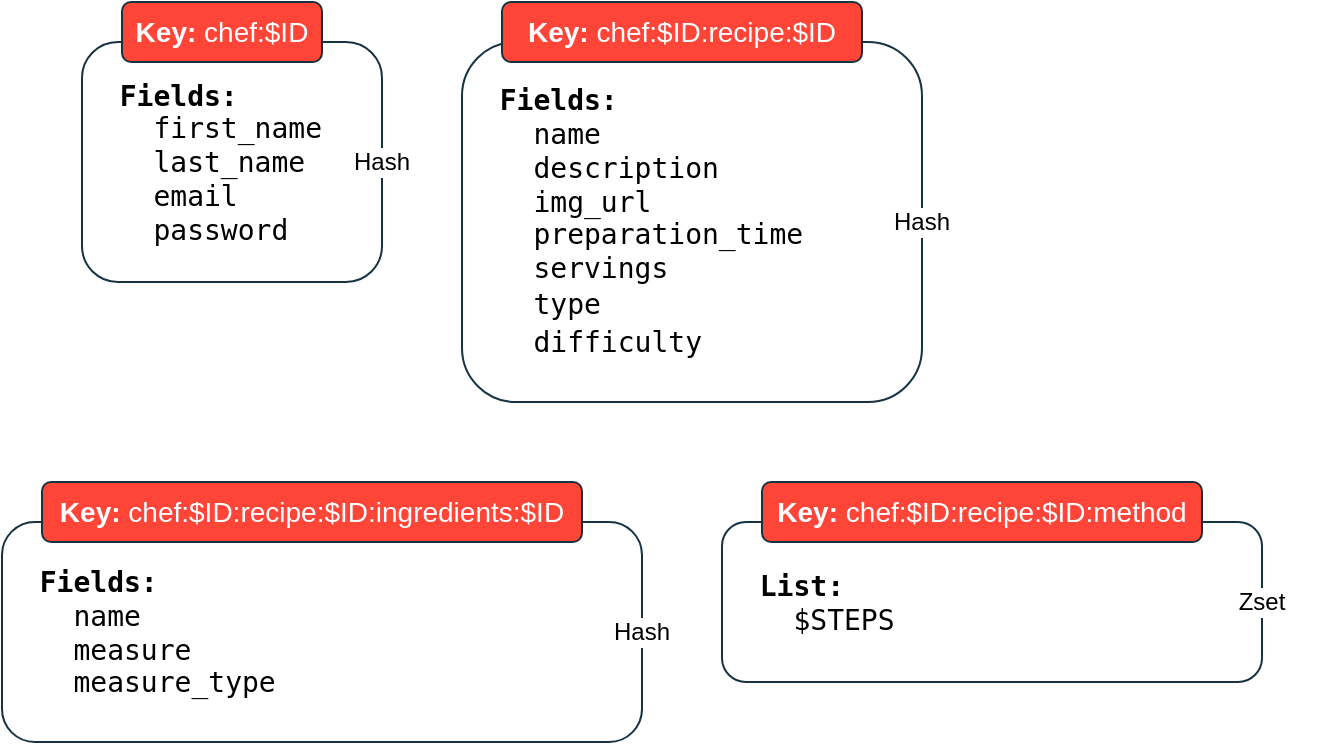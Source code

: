 <mxfile version="28.0.6">
  <diagram name="Page-1" id="hq2FY4amXDsmqVs34_8E">
    <mxGraphModel dx="1426" dy="848" grid="1" gridSize="10" guides="1" tooltips="1" connect="1" arrows="1" fold="1" page="1" pageScale="1" pageWidth="850" pageHeight="1100" math="0" shadow="0">
      <root>
        <mxCell id="0" />
        <mxCell id="1" parent="0" />
        <mxCell id="zkLwLK50BTaEUmzzBnkF-3" value="&lt;div style=&quot;font-family: &amp;quot;Droid Sans Mono&amp;quot;, &amp;quot;monospace&amp;quot;, monospace; font-size: 14px; white-space: pre;&quot;&gt;&lt;span style=&quot;background-color: rgb(255, 255, 255);&quot;&gt;&lt;b&gt;  Fields:&lt;/b&gt;&lt;/span&gt;&lt;/div&gt;&lt;div style=&quot;font-family: &amp;quot;Droid Sans Mono&amp;quot;, &amp;quot;monospace&amp;quot;, monospace; font-size: 14px; white-space: pre;&quot;&gt;&lt;span style=&quot;background-color: rgb(255, 255, 255);&quot;&gt;&lt;font style=&quot;color: rgb(0, 0, 0);&quot;&gt;&lt;span&gt;    first_name&lt;/span&gt;&lt;/font&gt;&lt;/span&gt;&lt;/div&gt;&lt;div style=&quot;font-family: &amp;quot;Droid Sans Mono&amp;quot;, &amp;quot;monospace&amp;quot;, monospace; font-size: 14px; white-space: pre;&quot;&gt;&lt;span style=&quot;background-color: rgb(255, 255, 255);&quot;&gt;&lt;font style=&quot;color: rgb(0, 0, 0);&quot;&gt;&lt;span&gt;    last_name&lt;/span&gt;&lt;/font&gt;&lt;/span&gt;&lt;/div&gt;&lt;div style=&quot;font-family: &amp;quot;Droid Sans Mono&amp;quot;, &amp;quot;monospace&amp;quot;, monospace; font-size: 14px; white-space: pre;&quot;&gt;&lt;span style=&quot;background-color: rgb(255, 255, 255);&quot;&gt;&lt;font style=&quot;color: rgb(0, 0, 0);&quot;&gt;&lt;span&gt;    email&lt;/span&gt;&lt;/font&gt;&lt;/span&gt;&lt;/div&gt;&lt;div style=&quot;font-family: &amp;quot;Droid Sans Mono&amp;quot;, &amp;quot;monospace&amp;quot;, monospace; font-size: 14px; white-space: pre;&quot;&gt;&lt;span style=&quot;background-color: rgb(255, 255, 255);&quot;&gt;&lt;font style=&quot;color: rgb(0, 0, 0);&quot;&gt;&lt;span&gt;    password&lt;/span&gt;&lt;/font&gt;&lt;/span&gt;&lt;/div&gt;" style="rounded=1;whiteSpace=wrap;html=1;align=left;fontStyle=0;strokeColor=#163341;" parent="1" vertex="1">
          <mxGeometry x="120" y="60" width="150" height="120" as="geometry" />
        </mxCell>
        <mxCell id="zkLwLK50BTaEUmzzBnkF-2" value="&lt;font style=&quot;font-size: 14px;&quot;&gt;&lt;b&gt;Key:&lt;/b&gt; chef:$ID&lt;/font&gt;" style="rounded=1;whiteSpace=wrap;html=1;fillColor=#FF4438;fontColor=#FFFFFF;strokeColor=#163341;" parent="1" vertex="1">
          <mxGeometry x="140" y="40" width="100" height="30" as="geometry" />
        </mxCell>
        <mxCell id="zkLwLK50BTaEUmzzBnkF-5" value="Hash" style="text;html=1;align=center;verticalAlign=middle;whiteSpace=wrap;rounded=0;labelBackgroundColor=default;labelBorderColor=none;" parent="1" vertex="1">
          <mxGeometry x="240" y="105" width="60" height="30" as="geometry" />
        </mxCell>
        <mxCell id="zkLwLK50BTaEUmzzBnkF-6" value="&lt;div style=&quot;font-family: &amp;quot;Droid Sans Mono&amp;quot;, &amp;quot;monospace&amp;quot;, monospace; font-size: 14px; white-space: pre;&quot;&gt;&lt;span style=&quot;&quot;&gt;&lt;b&gt;  Fields:&lt;/b&gt;&lt;/span&gt;&lt;/div&gt;&lt;div style=&quot;font-family: &amp;quot;Droid Sans Mono&amp;quot;, &amp;quot;monospace&amp;quot;, monospace; font-size: 14px; white-space: pre;&quot;&gt;&lt;span style=&quot;&quot;&gt;&lt;font style=&quot;&quot;&gt;&lt;span&gt;    name&lt;/span&gt;&lt;/font&gt;&lt;/span&gt;&lt;/div&gt;&lt;div style=&quot;font-family: &amp;quot;Droid Sans Mono&amp;quot;, &amp;quot;monospace&amp;quot;, monospace; font-size: 14px; white-space: pre;&quot;&gt;&lt;span style=&quot;&quot;&gt;&lt;font style=&quot;&quot;&gt;&lt;span&gt;    description&lt;/span&gt;&lt;/font&gt;&lt;/span&gt;&lt;/div&gt;&lt;div style=&quot;font-family: &amp;quot;Droid Sans Mono&amp;quot;, &amp;quot;monospace&amp;quot;, monospace; font-size: 14px; white-space: pre;&quot;&gt;&lt;span style=&quot;&quot;&gt;&lt;font style=&quot;&quot;&gt;&lt;span&gt;    &lt;/span&gt;&lt;/font&gt;&lt;/span&gt;&lt;span style=&quot;&quot;&gt;img_url&lt;/span&gt;&lt;/div&gt;&lt;div style=&quot;font-family: &amp;quot;Droid Sans Mono&amp;quot;, &amp;quot;monospace&amp;quot;, monospace; font-size: 14px; white-space: pre;&quot;&gt;&lt;span style=&quot;&quot;&gt;&lt;font style=&quot;&quot;&gt;&lt;span&gt;    &lt;/span&gt;&lt;/font&gt;&lt;/span&gt;&lt;span style=&quot;&quot;&gt;preparation_time&lt;/span&gt;&lt;/div&gt;&lt;div style=&quot;font-family: &amp;quot;Droid Sans Mono&amp;quot;, &amp;quot;monospace&amp;quot;, monospace; font-size: 14px; white-space: pre;&quot;&gt;&lt;span style=&quot;&quot;&gt;    &lt;/span&gt;&lt;span style=&quot;&quot;&gt;servings&lt;/span&gt;&lt;/div&gt;&lt;div style=&quot;font-family: &amp;quot;Droid Sans Mono&amp;quot;, &amp;quot;monospace&amp;quot;, monospace; font-size: 14px; line-height: 19px; white-space: pre;&quot;&gt;&lt;div&gt;    type&lt;/div&gt;&lt;div&gt;    difficulty&lt;/div&gt;&lt;/div&gt;" style="rounded=1;whiteSpace=wrap;html=1;align=left;fontStyle=0;strokeColor=#163341;fontColor=#000000;labelBackgroundColor=none;" parent="1" vertex="1">
          <mxGeometry x="310" y="60" width="230" height="180" as="geometry" />
        </mxCell>
        <mxCell id="zkLwLK50BTaEUmzzBnkF-7" value="&lt;font style=&quot;font-size: 14px;&quot;&gt;&lt;b&gt;Key:&lt;/b&gt; chef:$ID:recipe:$ID&lt;/font&gt;" style="rounded=1;whiteSpace=wrap;html=1;fillColor=#FF4438;fontColor=#FFFFFF;strokeColor=#163341;" parent="1" vertex="1">
          <mxGeometry x="330" y="40" width="180" height="30" as="geometry" />
        </mxCell>
        <mxCell id="zkLwLK50BTaEUmzzBnkF-8" value="Hash" style="text;html=1;align=center;verticalAlign=middle;whiteSpace=wrap;rounded=0;labelBackgroundColor=default;labelBorderColor=none;" parent="1" vertex="1">
          <mxGeometry x="510" y="135" width="60" height="30" as="geometry" />
        </mxCell>
        <mxCell id="zkLwLK50BTaEUmzzBnkF-9" value="&lt;div style=&quot;font-family: &amp;quot;Droid Sans Mono&amp;quot;, &amp;quot;monospace&amp;quot;, monospace; font-size: 14px; white-space: pre;&quot;&gt;&lt;span style=&quot;&quot;&gt;&lt;b&gt;  Fields:&lt;/b&gt;&lt;/span&gt;&lt;/div&gt;&lt;div style=&quot;font-family: &amp;quot;Droid Sans Mono&amp;quot;, &amp;quot;monospace&amp;quot;, monospace; font-size: 14px; white-space: pre;&quot;&gt;&lt;span style=&quot;&quot;&gt;&lt;font style=&quot;&quot;&gt;&lt;span&gt;    name&lt;/span&gt;&lt;/font&gt;&lt;/span&gt;&lt;/div&gt;&lt;div style=&quot;&quot;&gt;&lt;span style=&quot;font-family: &amp;quot;Droid Sans Mono&amp;quot;, &amp;quot;monospace&amp;quot;, monospace; font-size: 14px; white-space: pre;&quot;&gt;&lt;font style=&quot;&quot;&gt;&lt;span&gt;    &lt;/span&gt;&lt;/font&gt;&lt;/span&gt;&lt;span style=&quot;background-color: transparent; font-size: 14px; white-space: pre;&quot;&gt;&lt;font face=&quot;Droid Sans Mono, monospace, monospace&quot;&gt;measure&lt;/font&gt;&lt;/span&gt;&lt;/div&gt;&lt;div style=&quot;&quot;&gt;&lt;span style=&quot;font-family: &amp;quot;Droid Sans Mono&amp;quot;, &amp;quot;monospace&amp;quot;, monospace; font-size: 14px; white-space: pre;&quot;&gt;&lt;font style=&quot;&quot;&gt;&lt;span&gt;    &lt;/span&gt;&lt;/font&gt;&lt;/span&gt;&lt;span style=&quot;background-color: transparent; font-size: 14px; white-space: pre;&quot;&gt;&lt;font face=&quot;Droid Sans Mono, monospace, monospace&quot;&gt;measure_type&lt;/font&gt;&lt;/span&gt;&lt;/div&gt;" style="rounded=1;whiteSpace=wrap;html=1;align=left;fontStyle=0;strokeColor=#163341;fontColor=#000000;labelBackgroundColor=none;" parent="1" vertex="1">
          <mxGeometry x="80" y="300" width="320" height="110" as="geometry" />
        </mxCell>
        <mxCell id="zkLwLK50BTaEUmzzBnkF-10" value="&lt;font style=&quot;font-size: 14px;&quot;&gt;&lt;b&gt;Key:&lt;/b&gt; chef:$ID:recipe:$ID:ingredients:$ID&lt;/font&gt;" style="rounded=1;whiteSpace=wrap;html=1;fillColor=#FF4438;fontColor=#FFFFFF;strokeColor=#163341;" parent="1" vertex="1">
          <mxGeometry x="100" y="280" width="270" height="30" as="geometry" />
        </mxCell>
        <mxCell id="zkLwLK50BTaEUmzzBnkF-13" value="&lt;div style=&quot;font-family: &amp;quot;Droid Sans Mono&amp;quot;, &amp;quot;monospace&amp;quot;, monospace; font-size: 14px; white-space: pre;&quot;&gt;&lt;b style=&quot;background-color: transparent; color: light-dark(rgb(0, 0, 0), rgb(237, 237, 237));&quot;&gt;  List:&lt;/b&gt;&lt;/div&gt;&lt;div style=&quot;font-family: &amp;quot;Droid Sans Mono&amp;quot;, &amp;quot;monospace&amp;quot;, monospace; font-size: 14px; white-space: pre;&quot;&gt;&lt;span style=&quot;&quot;&gt;&lt;font style=&quot;&quot;&gt;&lt;span&gt;    &lt;/span&gt;&lt;/font&gt;&lt;/span&gt;&lt;span style=&quot;background-color: transparent; color: light-dark(rgb(0, 0, 0), rgb(237, 237, 237));&quot;&gt;$STEPS&lt;/span&gt;&lt;/div&gt;" style="rounded=1;whiteSpace=wrap;html=1;align=left;fontStyle=0;strokeColor=#163341;fontColor=#000000;labelBackgroundColor=none;" parent="1" vertex="1">
          <mxGeometry x="440" y="300" width="270" height="80" as="geometry" />
        </mxCell>
        <mxCell id="zkLwLK50BTaEUmzzBnkF-14" value="&lt;font style=&quot;font-size: 14px;&quot;&gt;&lt;b&gt;Key:&lt;/b&gt; chef:$ID:recipe:$ID:method&lt;/font&gt;" style="rounded=1;whiteSpace=wrap;html=1;fillColor=#FF4438;fontColor=#FFFFFF;strokeColor=#163341;" parent="1" vertex="1">
          <mxGeometry x="460" y="280" width="220" height="30" as="geometry" />
        </mxCell>
        <mxCell id="zkLwLK50BTaEUmzzBnkF-17" value="Hash" style="text;html=1;align=center;verticalAlign=middle;whiteSpace=wrap;rounded=0;labelBackgroundColor=default;labelBorderColor=none;" parent="1" vertex="1">
          <mxGeometry x="370" y="340" width="60" height="30" as="geometry" />
        </mxCell>
        <mxCell id="zkLwLK50BTaEUmzzBnkF-18" value="Zset" style="text;html=1;align=center;verticalAlign=middle;whiteSpace=wrap;rounded=0;labelBackgroundColor=default;labelBorderColor=none;" parent="1" vertex="1">
          <mxGeometry x="680" y="325" width="60" height="30" as="geometry" />
        </mxCell>
      </root>
    </mxGraphModel>
  </diagram>
</mxfile>

